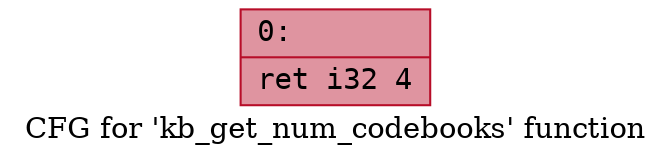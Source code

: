 digraph "CFG for 'kb_get_num_codebooks' function" {
	label="CFG for 'kb_get_num_codebooks' function";

	Node0x600002a8c910 [shape=record,color="#b70d28ff", style=filled, fillcolor="#b70d2870" fontname="Courier",label="{0:\l|  ret i32 4\l}"];
}
